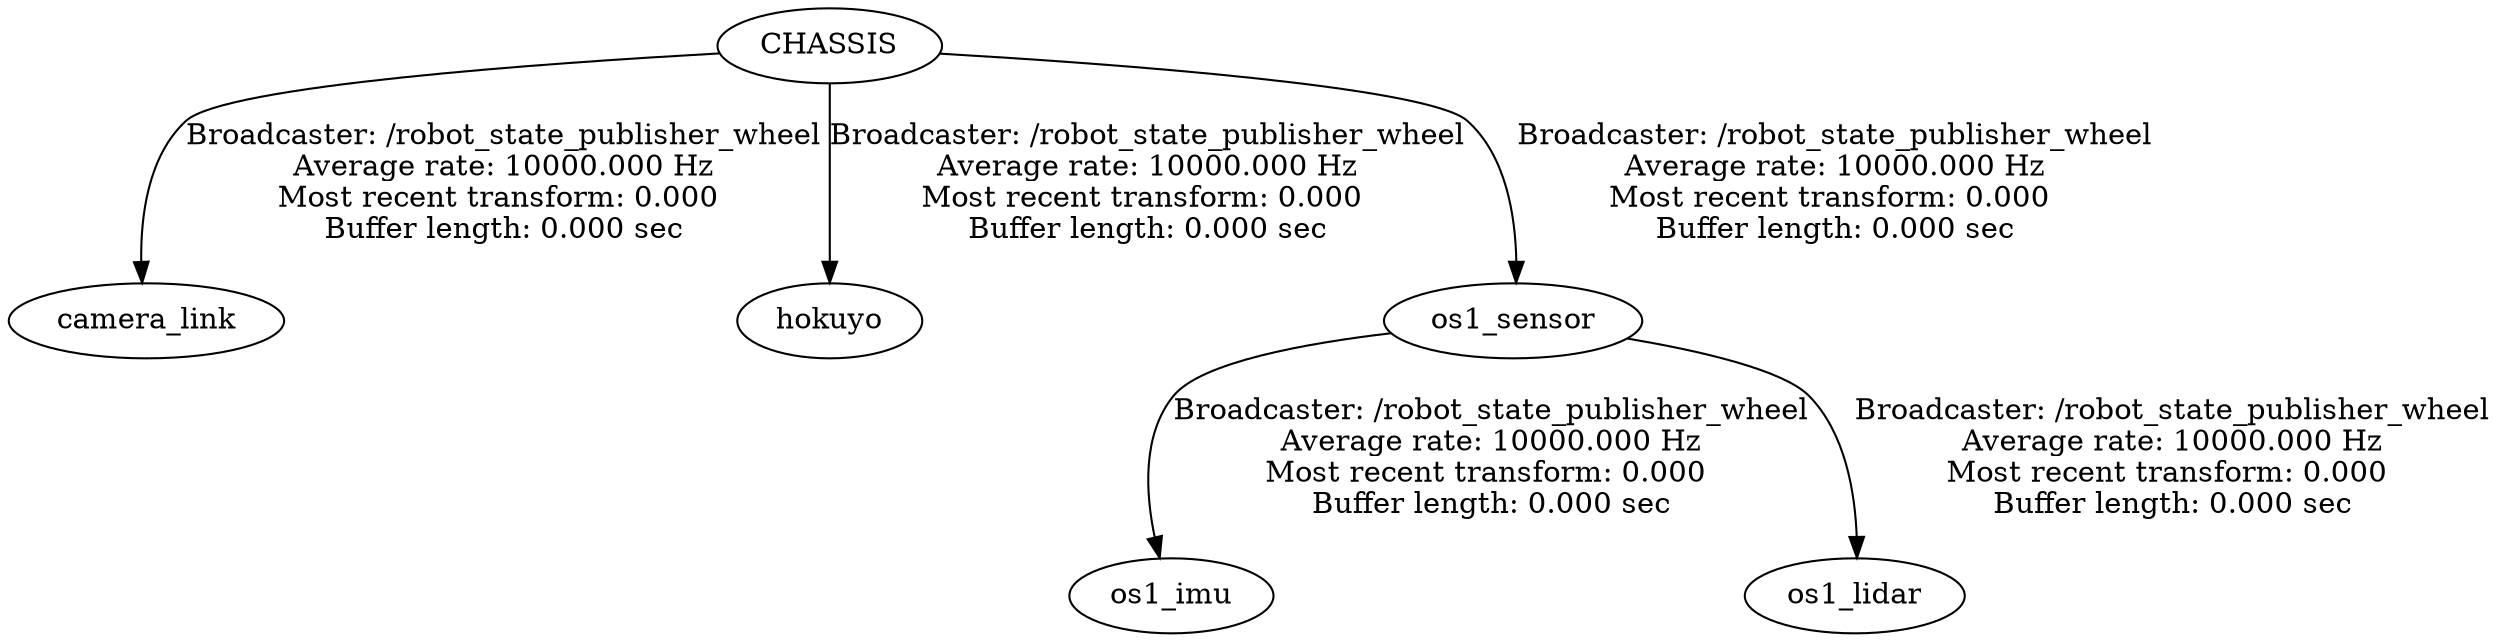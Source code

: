 digraph G {
"CHASSIS" -> "camera_link"[label="Broadcaster: /robot_state_publisher_wheel\nAverage rate: 10000.000 Hz\nMost recent transform: 0.000 \nBuffer length: 0.000 sec\n"];
"CHASSIS" -> "hokuyo"[label="Broadcaster: /robot_state_publisher_wheel\nAverage rate: 10000.000 Hz\nMost recent transform: 0.000 \nBuffer length: 0.000 sec\n"];
"os1_sensor" -> "os1_imu"[label="Broadcaster: /robot_state_publisher_wheel\nAverage rate: 10000.000 Hz\nMost recent transform: 0.000 \nBuffer length: 0.000 sec\n"];
"CHASSIS" -> "os1_sensor"[label="Broadcaster: /robot_state_publisher_wheel\nAverage rate: 10000.000 Hz\nMost recent transform: 0.000 \nBuffer length: 0.000 sec\n"];
"os1_sensor" -> "os1_lidar"[label="Broadcaster: /robot_state_publisher_wheel\nAverage rate: 10000.000 Hz\nMost recent transform: 0.000 \nBuffer length: 0.000 sec\n"];
}